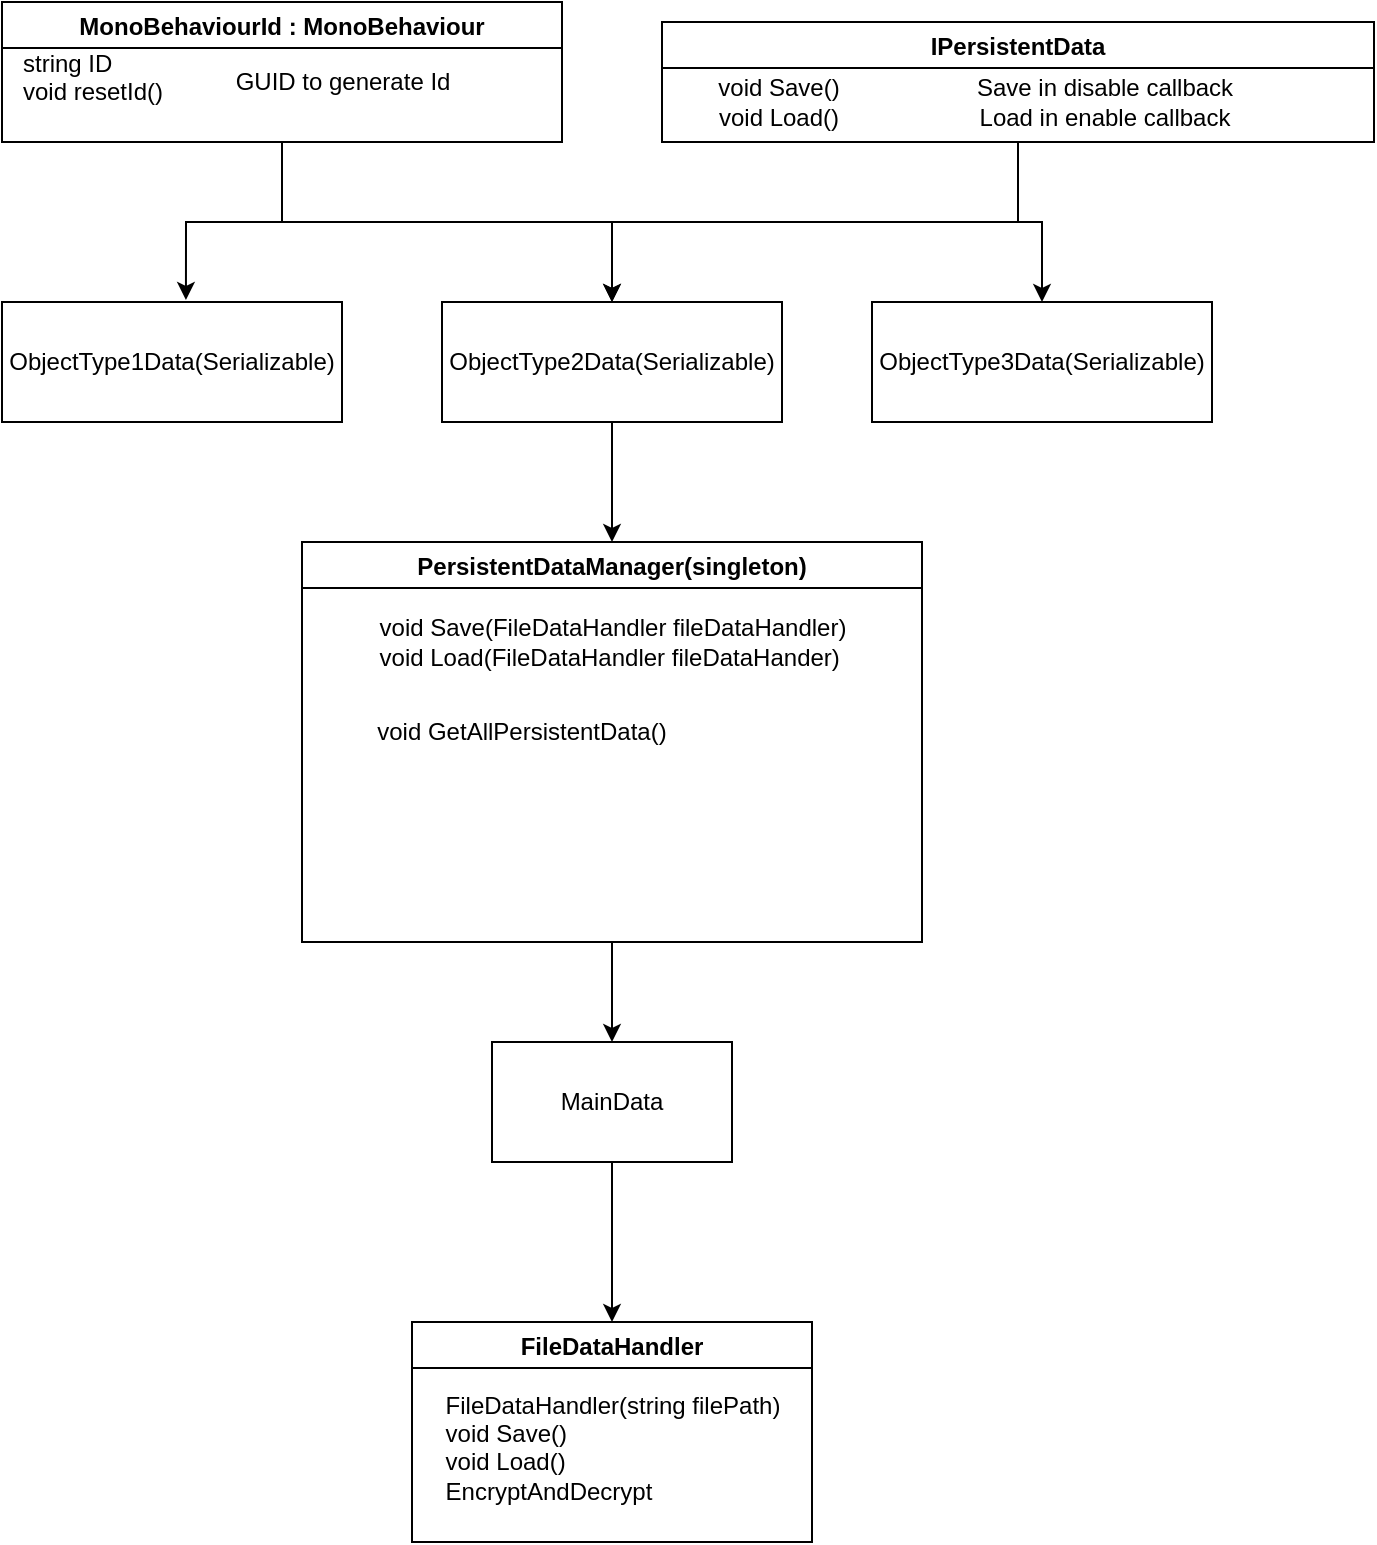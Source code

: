 <mxfile version="18.1.3" type="github">
  <diagram id="C5RBs43oDa-KdzZeNtuy" name="Page-1">
    <mxGraphModel dx="1422" dy="752" grid="1" gridSize="10" guides="1" tooltips="1" connect="1" arrows="1" fold="1" page="1" pageScale="1" pageWidth="827" pageHeight="1169" math="0" shadow="0">
      <root>
        <mxCell id="WIyWlLk6GJQsqaUBKTNV-0" />
        <mxCell id="WIyWlLk6GJQsqaUBKTNV-1" parent="WIyWlLk6GJQsqaUBKTNV-0" />
        <mxCell id="F1O0uO3cKCnz4N3ddY6l-18" style="edgeStyle=orthogonalEdgeStyle;rounded=0;orthogonalLoop=1;jettySize=auto;html=1;" edge="1" parent="WIyWlLk6GJQsqaUBKTNV-1" source="F1O0uO3cKCnz4N3ddY6l-0" target="F1O0uO3cKCnz4N3ddY6l-17">
          <mxGeometry relative="1" as="geometry" />
        </mxCell>
        <mxCell id="F1O0uO3cKCnz4N3ddY6l-24" style="edgeStyle=orthogonalEdgeStyle;rounded=0;orthogonalLoop=1;jettySize=auto;html=1;entryX=0.541;entryY=-0.017;entryDx=0;entryDy=0;entryPerimeter=0;" edge="1" parent="WIyWlLk6GJQsqaUBKTNV-1" source="F1O0uO3cKCnz4N3ddY6l-0" target="F1O0uO3cKCnz4N3ddY6l-23">
          <mxGeometry relative="1" as="geometry" />
        </mxCell>
        <mxCell id="F1O0uO3cKCnz4N3ddY6l-0" value="MonoBehaviourId : MonoBehaviour" style="swimlane;" vertex="1" parent="WIyWlLk6GJQsqaUBKTNV-1">
          <mxGeometry x="120" y="90" width="280" height="70" as="geometry" />
        </mxCell>
        <mxCell id="F1O0uO3cKCnz4N3ddY6l-2" value="&lt;div align=&quot;left&quot;&gt;string ID&lt;/div&gt;&lt;div align=&quot;left&quot;&gt;void resetId()&lt;/div&gt;&lt;div align=&quot;left&quot;&gt;&lt;br&gt;&lt;/div&gt;" style="text;html=1;align=center;verticalAlign=middle;resizable=0;points=[];autosize=1;strokeColor=none;fillColor=none;" vertex="1" parent="F1O0uO3cKCnz4N3ddY6l-0">
          <mxGeometry y="20" width="90" height="50" as="geometry" />
        </mxCell>
        <mxCell id="F1O0uO3cKCnz4N3ddY6l-13" value="GUID to generate Id" style="text;html=1;align=center;verticalAlign=middle;resizable=0;points=[];autosize=1;strokeColor=none;fillColor=none;" vertex="1" parent="F1O0uO3cKCnz4N3ddY6l-0">
          <mxGeometry x="110" y="30" width="120" height="20" as="geometry" />
        </mxCell>
        <mxCell id="F1O0uO3cKCnz4N3ddY6l-6" value="FileDataHandler" style="swimlane;" vertex="1" parent="WIyWlLk6GJQsqaUBKTNV-1">
          <mxGeometry x="325" y="750" width="200" height="110" as="geometry" />
        </mxCell>
        <mxCell id="F1O0uO3cKCnz4N3ddY6l-7" value="&lt;div align=&quot;left&quot;&gt;FileDataHandler(string filePath)&lt;br&gt;&lt;/div&gt;&lt;div align=&quot;left&quot;&gt;void Save()&lt;/div&gt;&lt;div align=&quot;left&quot;&gt;void Load()&lt;/div&gt;&lt;div align=&quot;left&quot;&gt;EncryptAndDecrypt&lt;br&gt;&lt;/div&gt;&lt;div&gt;&lt;br&gt;&lt;/div&gt;" style="text;html=1;align=center;verticalAlign=middle;resizable=0;points=[];autosize=1;strokeColor=none;fillColor=none;" vertex="1" parent="F1O0uO3cKCnz4N3ddY6l-6">
          <mxGeometry x="5" y="30" width="190" height="80" as="geometry" />
        </mxCell>
        <mxCell id="F1O0uO3cKCnz4N3ddY6l-10" value="" style="group" vertex="1" connectable="0" parent="WIyWlLk6GJQsqaUBKTNV-1">
          <mxGeometry x="450" y="100" width="356" height="60" as="geometry" />
        </mxCell>
        <mxCell id="F1O0uO3cKCnz4N3ddY6l-8" value="IPersistentData" style="swimlane;startSize=23;" vertex="1" parent="F1O0uO3cKCnz4N3ddY6l-10">
          <mxGeometry width="356" height="60" as="geometry" />
        </mxCell>
        <mxCell id="F1O0uO3cKCnz4N3ddY6l-14" value="&lt;div&gt;Save in disable callback &lt;br&gt;&lt;/div&gt;&lt;div&gt;Load in enable callback&lt;/div&gt;" style="text;html=1;align=center;verticalAlign=middle;resizable=0;points=[];autosize=1;strokeColor=none;fillColor=none;" vertex="1" parent="F1O0uO3cKCnz4N3ddY6l-8">
          <mxGeometry x="146" y="25" width="150" height="30" as="geometry" />
        </mxCell>
        <mxCell id="F1O0uO3cKCnz4N3ddY6l-9" value="&lt;div&gt;void Save()&lt;/div&gt;&lt;div&gt;void Load()&lt;br&gt;&lt;/div&gt;" style="text;html=1;align=center;verticalAlign=middle;resizable=0;points=[];autosize=1;strokeColor=none;fillColor=none;" vertex="1" parent="F1O0uO3cKCnz4N3ddY6l-10">
          <mxGeometry x="17.8" y="25" width="80" height="30" as="geometry" />
        </mxCell>
        <mxCell id="F1O0uO3cKCnz4N3ddY6l-31" style="edgeStyle=orthogonalEdgeStyle;rounded=0;orthogonalLoop=1;jettySize=auto;html=1;entryX=0.5;entryY=0;entryDx=0;entryDy=0;" edge="1" parent="WIyWlLk6GJQsqaUBKTNV-1" source="F1O0uO3cKCnz4N3ddY6l-11" target="F1O0uO3cKCnz4N3ddY6l-30">
          <mxGeometry relative="1" as="geometry" />
        </mxCell>
        <mxCell id="F1O0uO3cKCnz4N3ddY6l-11" value="PersistentDataManager(singleton)" style="swimlane;" vertex="1" parent="WIyWlLk6GJQsqaUBKTNV-1">
          <mxGeometry x="270" y="360" width="310" height="200" as="geometry" />
        </mxCell>
        <mxCell id="F1O0uO3cKCnz4N3ddY6l-12" value="&lt;div align=&quot;left&quot;&gt;void Save(FileDataHandler fileDataHandler)&lt;/div&gt;&lt;div align=&quot;left&quot;&gt;void Load(FileDataHandler fileDataHander)&lt;br&gt;&lt;/div&gt;" style="text;html=1;align=center;verticalAlign=middle;resizable=0;points=[];autosize=1;strokeColor=none;fillColor=none;" vertex="1" parent="F1O0uO3cKCnz4N3ddY6l-11">
          <mxGeometry x="30" y="35" width="250" height="30" as="geometry" />
        </mxCell>
        <mxCell id="F1O0uO3cKCnz4N3ddY6l-15" value="void GetAllPersistentData()" style="text;html=1;strokeColor=none;fillColor=none;align=center;verticalAlign=middle;whiteSpace=wrap;rounded=0;" vertex="1" parent="F1O0uO3cKCnz4N3ddY6l-11">
          <mxGeometry x="30" y="80" width="160" height="30" as="geometry" />
        </mxCell>
        <mxCell id="F1O0uO3cKCnz4N3ddY6l-20" style="edgeStyle=orthogonalEdgeStyle;rounded=0;orthogonalLoop=1;jettySize=auto;html=1;" edge="1" parent="WIyWlLk6GJQsqaUBKTNV-1" source="F1O0uO3cKCnz4N3ddY6l-17" target="F1O0uO3cKCnz4N3ddY6l-11">
          <mxGeometry relative="1" as="geometry" />
        </mxCell>
        <mxCell id="F1O0uO3cKCnz4N3ddY6l-17" value="ObjectType2Data(Serializable)" style="rounded=0;whiteSpace=wrap;html=1;" vertex="1" parent="WIyWlLk6GJQsqaUBKTNV-1">
          <mxGeometry x="340" y="240" width="170" height="60" as="geometry" />
        </mxCell>
        <mxCell id="F1O0uO3cKCnz4N3ddY6l-19" style="edgeStyle=orthogonalEdgeStyle;rounded=0;orthogonalLoop=1;jettySize=auto;html=1;" edge="1" parent="WIyWlLk6GJQsqaUBKTNV-1" source="F1O0uO3cKCnz4N3ddY6l-8" target="F1O0uO3cKCnz4N3ddY6l-17">
          <mxGeometry relative="1" as="geometry" />
        </mxCell>
        <mxCell id="F1O0uO3cKCnz4N3ddY6l-22" value="ObjectType3Data(Serializable)" style="rounded=0;whiteSpace=wrap;html=1;" vertex="1" parent="WIyWlLk6GJQsqaUBKTNV-1">
          <mxGeometry x="555" y="240" width="170" height="60" as="geometry" />
        </mxCell>
        <mxCell id="F1O0uO3cKCnz4N3ddY6l-23" value="ObjectType1Data(Serializable)" style="rounded=0;whiteSpace=wrap;html=1;" vertex="1" parent="WIyWlLk6GJQsqaUBKTNV-1">
          <mxGeometry x="120" y="240" width="170" height="60" as="geometry" />
        </mxCell>
        <mxCell id="F1O0uO3cKCnz4N3ddY6l-29" style="edgeStyle=orthogonalEdgeStyle;rounded=0;orthogonalLoop=1;jettySize=auto;html=1;entryX=0.5;entryY=0;entryDx=0;entryDy=0;" edge="1" parent="WIyWlLk6GJQsqaUBKTNV-1" source="F1O0uO3cKCnz4N3ddY6l-8" target="F1O0uO3cKCnz4N3ddY6l-22">
          <mxGeometry relative="1" as="geometry" />
        </mxCell>
        <mxCell id="F1O0uO3cKCnz4N3ddY6l-32" style="edgeStyle=orthogonalEdgeStyle;rounded=0;orthogonalLoop=1;jettySize=auto;html=1;entryX=0.5;entryY=0;entryDx=0;entryDy=0;" edge="1" parent="WIyWlLk6GJQsqaUBKTNV-1" source="F1O0uO3cKCnz4N3ddY6l-30" target="F1O0uO3cKCnz4N3ddY6l-6">
          <mxGeometry relative="1" as="geometry" />
        </mxCell>
        <mxCell id="F1O0uO3cKCnz4N3ddY6l-30" value="MainData" style="rounded=0;whiteSpace=wrap;html=1;" vertex="1" parent="WIyWlLk6GJQsqaUBKTNV-1">
          <mxGeometry x="365" y="610" width="120" height="60" as="geometry" />
        </mxCell>
      </root>
    </mxGraphModel>
  </diagram>
</mxfile>
